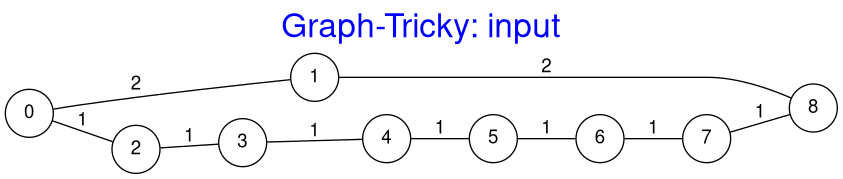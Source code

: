 @startdot
digraph a {
    label = "Graph-Tricky: input"
    labelloc  =  t
    fontsize  = 25
    fontcolor = blue

    fontname="Helvetica,Arial,sans-serif"
    node [fontname="Helvetica,Arial,sans-serif"]
    edge [fontname="Helvetica,Arial,sans-serif"]
    rankdir=LR;
    node [shape = circle];
    edge[arrowhead="none"];
    0 -> 1 [label = "2", minlen=2];
    0 -> 2 [label = "1", minlen=1];
    1 -> 8 [label = "2", minlen=2];
    2 -> 3 [label = "1", minlen=1];
    3 -> 4 [label = "1", minlen=1];
    4 -> 5 [label = "1", minlen=1];
    5 -> 6 [label = "1", minlen=1];
    6 -> 7 [label = "1", minlen=1];
    7 -> 8 [label = "1", minlen=1];
}
@enddot
